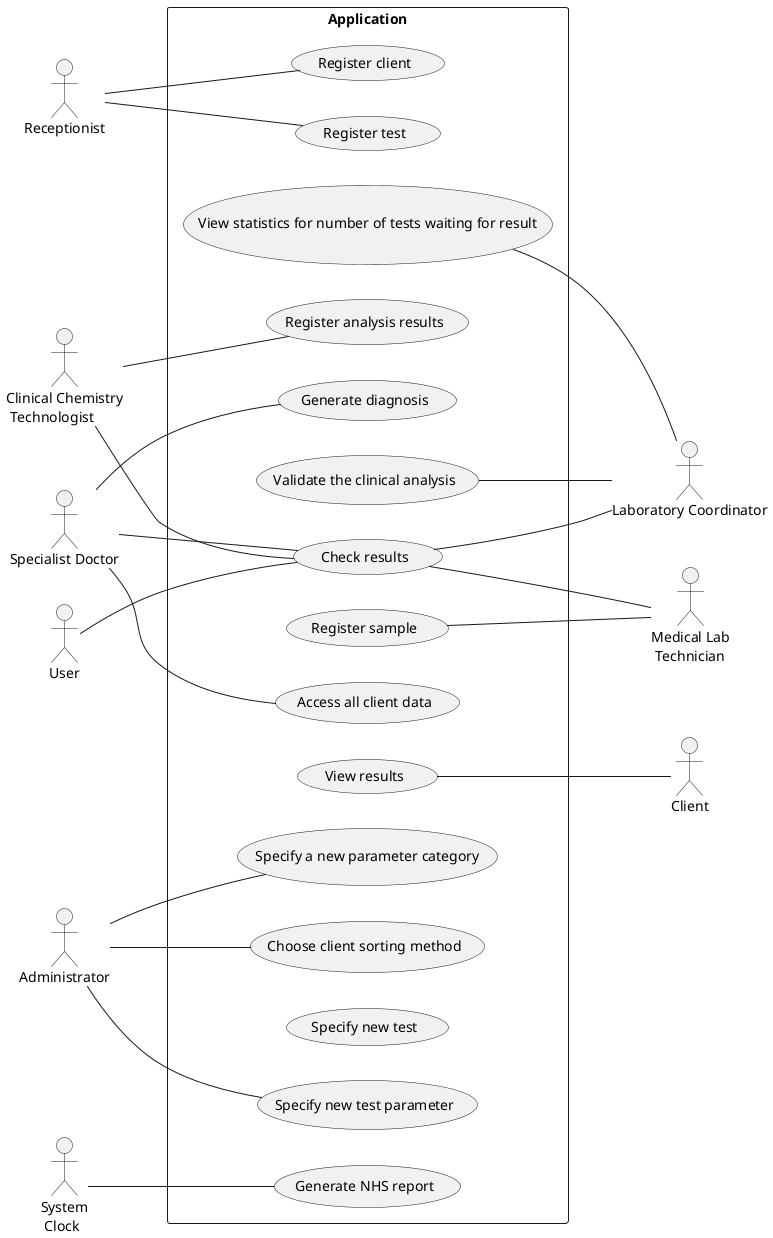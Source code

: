 @startuml
'https://plantuml.com/use-case-diagram

left to right direction
skinparam packageStyle rectangle
'Actors
:Receptionist:
:Medical Lab\n Technician: as MLT
:Clinical Chemistry\n Technologist: as CCT
:Specialist Doctor: as Doctor
:Laboratory Coordinator: as LC
:User:
:Client:
:Administrator:
:System\n Clock: as Clock

package Application {
    (Register test) as UC1
    (Register client) as UC2
    (Register sample) as UC3
    (Register analysis results) as UC4
    (Generate diagnosis) as UC5
    (Choose client sorting method) as UC6
    (Validate the clinical analysis) as UC7
    (View results) as UC8
    (Check results) as UC9
    (View statistics for number of tests waiting for result) as UC10
    (Access all client data) as UC11
    (Generate NHS report) as UC12
    (Specify new test) as UC13
    (Specify new test parameter) as UC14
    (Specify a new parameter category) as UC15
}

'Use Cases
Receptionist -- UC1
Receptionist -- UC2
UC3 -- MLT
CCT -- UC4
Doctor -- UC5
Administrator -- UC6
UC7 -- LC
UC8 -- Client
UC9 -- MLT
CCT -- UC9
UC9 -- LC
Doctor -- UC9
User -- UC9
LC -- UC10
Doctor -- UC11
Clock -- UC12
Administrator -- UC14
Administrator -- UC15
@enduml